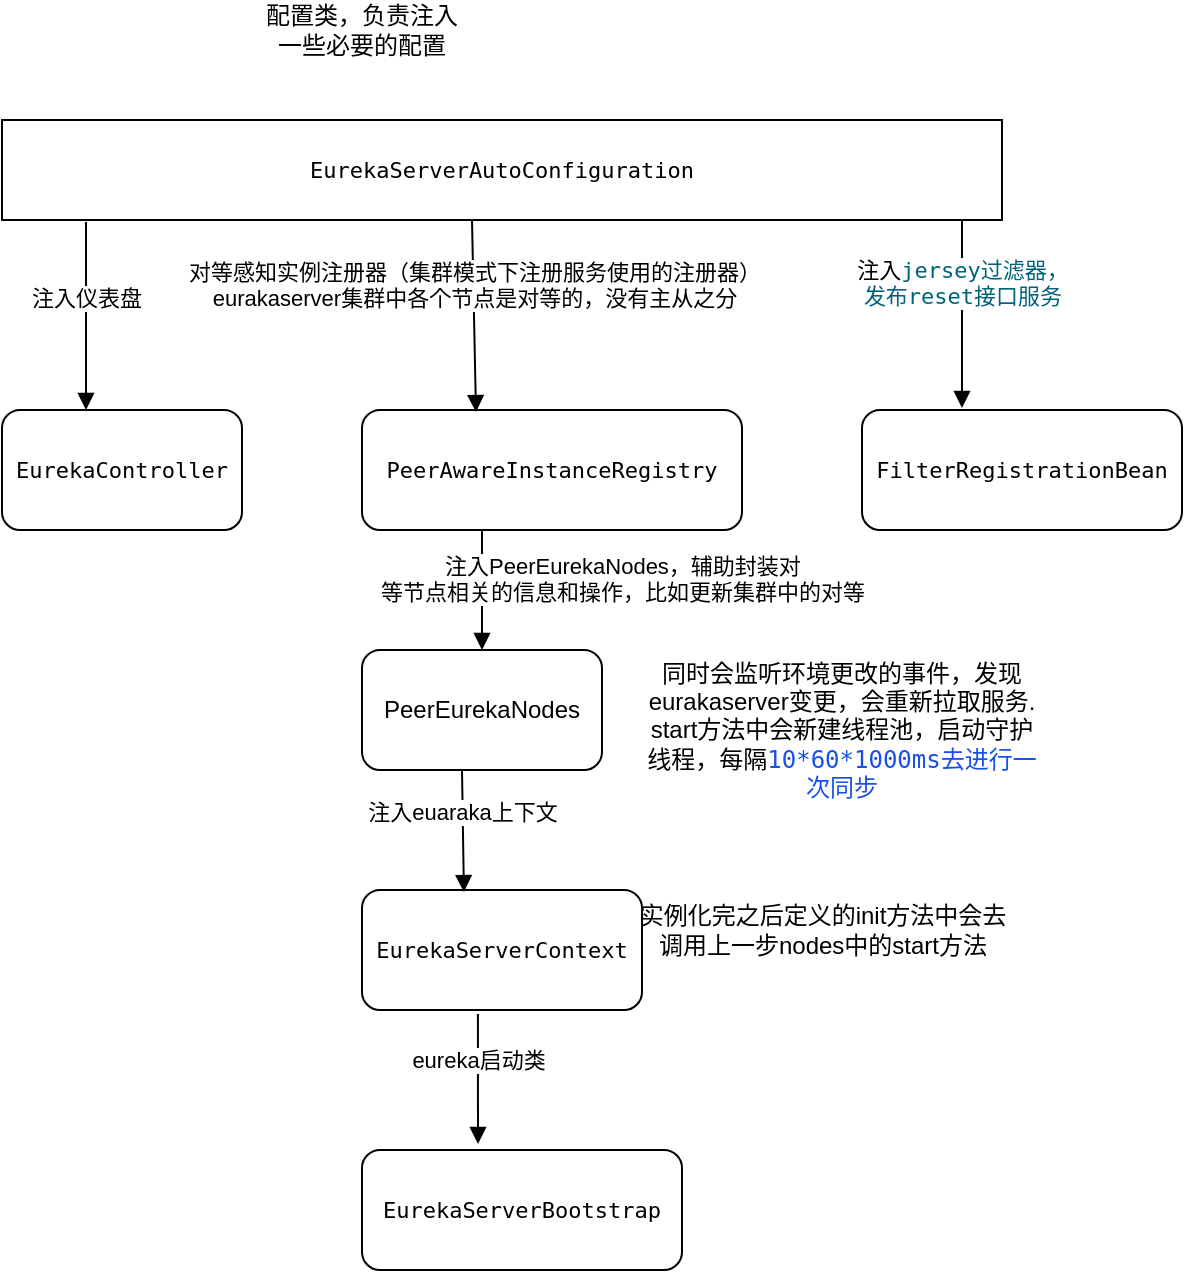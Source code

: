 <mxfile version="14.4.6" type="github">
  <diagram id="wmskmq6iXbEiBQbnxRAv" name="Page-1">
    <mxGraphModel dx="946" dy="614" grid="1" gridSize="10" guides="1" tooltips="1" connect="1" arrows="1" fold="1" page="1" pageScale="1" pageWidth="827" pageHeight="1169" math="0" shadow="0">
      <root>
        <mxCell id="0" />
        <mxCell id="1" parent="0" />
        <mxCell id="5n4lhrQsMyBDXj8TD-eI-1" value="&lt;pre style=&quot;color: rgb(8 , 8 , 8) ; font-family: &amp;#34;jetbrains mono&amp;#34; , monospace&quot;&gt;&lt;span style=&quot;color: rgb(0 , 0 , 0) ; background-color: rgb(255 , 255 , 255)&quot;&gt;&lt;font style=&quot;font-size: 11px&quot;&gt;EurekaServerAutoConfiguration&lt;/font&gt;&lt;/span&gt;&lt;/pre&gt;" style="rounded=0;whiteSpace=wrap;html=1;" vertex="1" parent="1">
          <mxGeometry x="60" y="145" width="500" height="50" as="geometry" />
        </mxCell>
        <mxCell id="5n4lhrQsMyBDXj8TD-eI-4" value="配置类，负责注入一些必要的配置" style="text;html=1;strokeColor=none;fillColor=none;align=center;verticalAlign=middle;whiteSpace=wrap;rounded=0;" vertex="1" parent="1">
          <mxGeometry x="190" y="90" width="100" height="20" as="geometry" />
        </mxCell>
        <mxCell id="5n4lhrQsMyBDXj8TD-eI-5" value="&lt;pre style=&quot;color: rgb(8 , 8 , 8) ; font-family: &amp;#34;jetbrains mono&amp;#34; , monospace&quot;&gt;&lt;span style=&quot;color: rgb(0 , 0 , 0) ; background-color: rgb(255 , 255 , 255)&quot;&gt;&lt;font style=&quot;font-size: 11px&quot;&gt;EurekaController&lt;/font&gt;&lt;/span&gt;&lt;/pre&gt;" style="rounded=1;whiteSpace=wrap;html=1;" vertex="1" parent="1">
          <mxGeometry x="60" y="290" width="120" height="60" as="geometry" />
        </mxCell>
        <mxCell id="5n4lhrQsMyBDXj8TD-eI-6" value="注入仪表盘" style="html=1;verticalAlign=bottom;endArrow=block;entryX=0.35;entryY=0;entryDx=0;entryDy=0;entryPerimeter=0;" edge="1" parent="1" target="5n4lhrQsMyBDXj8TD-eI-5">
          <mxGeometry width="80" relative="1" as="geometry">
            <mxPoint x="102" y="196" as="sourcePoint" />
            <mxPoint x="400" y="340" as="targetPoint" />
          </mxGeometry>
        </mxCell>
        <mxCell id="5n4lhrQsMyBDXj8TD-eI-7" value="&lt;pre style=&quot;color: rgb(8 , 8 , 8) ; font-family: &amp;#34;jetbrains mono&amp;#34; , monospace&quot;&gt;&lt;span style=&quot;color: rgb(0 , 0 , 0) ; background-color: rgb(255 , 255 , 255)&quot;&gt;&lt;font style=&quot;font-size: 11px&quot;&gt;PeerAwareInstanceRegistry&lt;/font&gt;&lt;/span&gt;&lt;/pre&gt;" style="rounded=1;whiteSpace=wrap;html=1;" vertex="1" parent="1">
          <mxGeometry x="240" y="290" width="190" height="60" as="geometry" />
        </mxCell>
        <mxCell id="5n4lhrQsMyBDXj8TD-eI-9" value="对等感知实例注册器（集群模式下注册服务使用的注册器）&lt;br&gt;eurakaserver集群中各个节点是对等的，没有主从之分" style="html=1;verticalAlign=bottom;endArrow=block;entryX=0.3;entryY=0.017;entryDx=0;entryDy=0;entryPerimeter=0;exitX=0.47;exitY=1;exitDx=0;exitDy=0;exitPerimeter=0;" edge="1" parent="1" source="5n4lhrQsMyBDXj8TD-eI-1" target="5n4lhrQsMyBDXj8TD-eI-7">
          <mxGeometry width="80" relative="1" as="geometry">
            <mxPoint x="300" y="200" as="sourcePoint" />
            <mxPoint x="112" y="300" as="targetPoint" />
          </mxGeometry>
        </mxCell>
        <mxCell id="5n4lhrQsMyBDXj8TD-eI-10" value="PeerEurekaNodes" style="rounded=1;whiteSpace=wrap;html=1;" vertex="1" parent="1">
          <mxGeometry x="240" y="410" width="120" height="60" as="geometry" />
        </mxCell>
        <mxCell id="5n4lhrQsMyBDXj8TD-eI-11" value="注入PeerEurekaNodes，辅助封装对&lt;br&gt;等节点相关的信息和操作，比如更新集群中的对等" style="html=1;verticalAlign=bottom;endArrow=block;" edge="1" parent="1">
          <mxGeometry x="0.333" y="70" width="80" relative="1" as="geometry">
            <mxPoint x="300" y="350" as="sourcePoint" />
            <mxPoint x="300" y="410" as="targetPoint" />
            <mxPoint as="offset" />
          </mxGeometry>
        </mxCell>
        <mxCell id="5n4lhrQsMyBDXj8TD-eI-13" value="&lt;font style=&quot;font-size: 12px&quot;&gt;同时会监听环境更改的事件，发现eurakaserver变更，会重新拉取服务.&lt;br&gt;start方法中会新建线程池，启动守护线程，每隔&lt;/font&gt;&lt;font color=&quot;#1750eb&quot; face=&quot;JetBrains Mono, monospace&quot; style=&quot;font-size: 12px&quot;&gt;&lt;font style=&quot;font-size: 12px&quot;&gt;10*60*1000ms去进行一次同步&lt;/font&gt;&lt;br&gt;&lt;/font&gt;" style="text;html=1;strokeColor=none;fillColor=none;align=center;verticalAlign=middle;whiteSpace=wrap;rounded=0;" vertex="1" parent="1">
          <mxGeometry x="380" y="430" width="200" height="40" as="geometry" />
        </mxCell>
        <mxCell id="5n4lhrQsMyBDXj8TD-eI-15" value="&lt;pre style=&quot;color: rgb(8 , 8 , 8) ; font-family: &amp;#34;jetbrains mono&amp;#34; , monospace&quot;&gt;&lt;span style=&quot;color: rgb(0 , 0 , 0) ; background-color: rgb(255 , 255 , 255)&quot;&gt;&lt;font style=&quot;font-size: 11px&quot;&gt;EurekaServerContext&lt;/font&gt;&lt;/span&gt;&lt;/pre&gt;" style="rounded=1;whiteSpace=wrap;html=1;" vertex="1" parent="1">
          <mxGeometry x="240" y="530" width="140" height="60" as="geometry" />
        </mxCell>
        <mxCell id="5n4lhrQsMyBDXj8TD-eI-18" value="注入euaraka上下文" style="html=1;verticalAlign=bottom;endArrow=block;entryX=0.364;entryY=0.017;entryDx=0;entryDy=0;entryPerimeter=0;" edge="1" parent="1" target="5n4lhrQsMyBDXj8TD-eI-15">
          <mxGeometry width="80" relative="1" as="geometry">
            <mxPoint x="290" y="470" as="sourcePoint" />
            <mxPoint x="370" y="470" as="targetPoint" />
          </mxGeometry>
        </mxCell>
        <mxCell id="5n4lhrQsMyBDXj8TD-eI-19" value="实例化完之后定义的init方法中会去&lt;br&gt;调用上一步nodes中的start方法" style="text;html=1;align=center;verticalAlign=middle;resizable=0;points=[];autosize=1;" vertex="1" parent="1">
          <mxGeometry x="370" y="535" width="200" height="30" as="geometry" />
        </mxCell>
        <mxCell id="5n4lhrQsMyBDXj8TD-eI-20" value="&lt;pre style=&quot;color: rgb(8 , 8 , 8) ; font-family: &amp;#34;jetbrains mono&amp;#34; , monospace&quot;&gt;&lt;span style=&quot;color: rgb(0 , 0 , 0) ; background-color: rgb(255 , 255 , 255)&quot;&gt;&lt;font style=&quot;font-size: 11px&quot;&gt;EurekaServerBootstrap&lt;/font&gt;&lt;/span&gt;&lt;/pre&gt;" style="rounded=1;whiteSpace=wrap;html=1;" vertex="1" parent="1">
          <mxGeometry x="240" y="660" width="160" height="60" as="geometry" />
        </mxCell>
        <mxCell id="5n4lhrQsMyBDXj8TD-eI-21" value="eureka启动类" style="html=1;verticalAlign=bottom;endArrow=block;exitX=0.414;exitY=1.033;exitDx=0;exitDy=0;exitPerimeter=0;" edge="1" parent="1" source="5n4lhrQsMyBDXj8TD-eI-15">
          <mxGeometry width="80" relative="1" as="geometry">
            <mxPoint x="340" y="500" as="sourcePoint" />
            <mxPoint x="298" y="657" as="targetPoint" />
          </mxGeometry>
        </mxCell>
        <mxCell id="5n4lhrQsMyBDXj8TD-eI-22" value="&lt;pre style=&quot;color: rgb(8 , 8 , 8) ; font-family: &amp;#34;jetbrains mono&amp;#34; , monospace&quot;&gt;&lt;span style=&quot;color: rgb(0 , 0 , 0) ; background-color: rgb(255 , 255 , 255)&quot;&gt;&lt;font style=&quot;font-size: 11px&quot;&gt;FilterRegistrationBean&lt;/font&gt;&lt;/span&gt;&lt;/pre&gt;" style="rounded=1;whiteSpace=wrap;html=1;" vertex="1" parent="1">
          <mxGeometry x="490" y="290" width="160" height="60" as="geometry" />
        </mxCell>
        <mxCell id="5n4lhrQsMyBDXj8TD-eI-23" value="&lt;span style=&quot;background-color: rgb(255 , 255 , 255) ; font-size: 11px&quot;&gt;注入&lt;span style=&quot;color: rgb(0 , 98 , 122) ; font-family: &amp;#34;jetbrains mono&amp;#34; , monospace ; font-size: 11px&quot;&gt;jersey过滤器，&lt;br&gt;发布reset接口服务&lt;/span&gt;&lt;/span&gt;" style="html=1;verticalAlign=bottom;endArrow=block;entryX=0.35;entryY=0;entryDx=0;entryDy=0;entryPerimeter=0;" edge="1" parent="1">
          <mxGeometry width="80" relative="1" as="geometry">
            <mxPoint x="540" y="195" as="sourcePoint" />
            <mxPoint x="540" y="289" as="targetPoint" />
            <Array as="points">
              <mxPoint x="540" y="249" />
            </Array>
          </mxGeometry>
        </mxCell>
      </root>
    </mxGraphModel>
  </diagram>
</mxfile>
